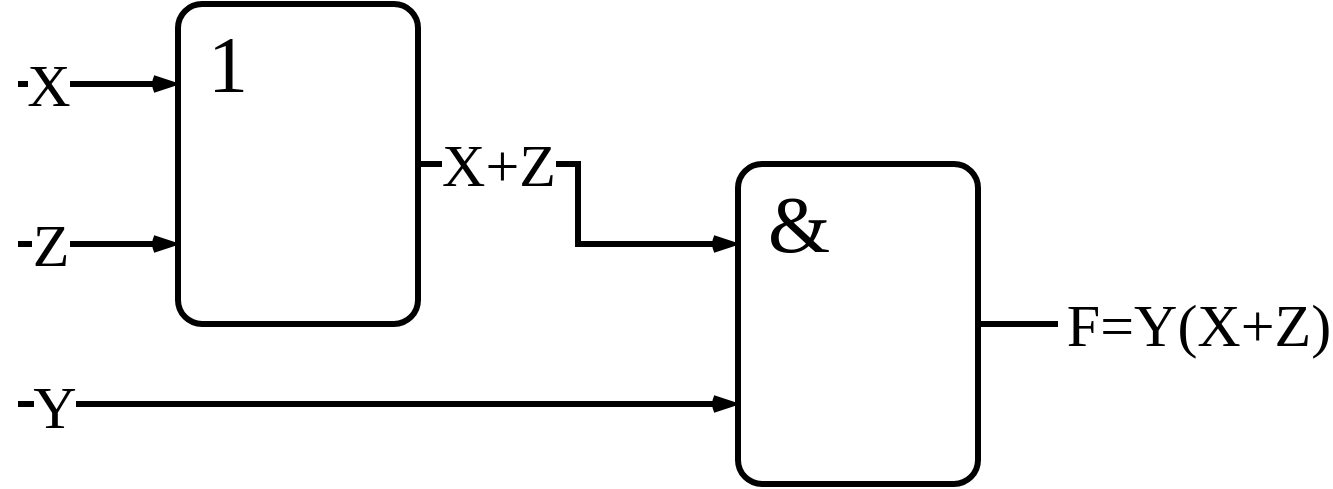 <mxfile version="22.1.5" type="github" pages="3">
  <diagram name="Страница — 1" id="u4agEg5xnfZgHObEhbax">
    <mxGraphModel dx="574" dy="319" grid="1" gridSize="10" guides="1" tooltips="1" connect="1" arrows="1" fold="1" page="1" pageScale="1" pageWidth="1169" pageHeight="827" background="#ffffff" math="0" shadow="0">
      <root>
        <mxCell id="0" />
        <mxCell id="1" parent="0" />
        <mxCell id="-ZenL7ncnLnutEyHwC2--1" value="1" style="rounded=1;whiteSpace=wrap;html=1;fillColor=none;fontSize=40;horizontal=1;align=left;verticalAlign=top;spacingLeft=13;fontFamily=Iosevka;arcSize=10;strokeWidth=3;" vertex="1" parent="1">
          <mxGeometry x="360" y="280" width="120" height="160" as="geometry" />
        </mxCell>
        <mxCell id="-ZenL7ncnLnutEyHwC2--2" value="&amp;amp;" style="rounded=1;whiteSpace=wrap;html=1;fillColor=none;fontSize=40;horizontal=1;align=left;verticalAlign=top;spacingLeft=13;fontFamily=Iosevka;arcSize=10;strokeWidth=3;" vertex="1" parent="1">
          <mxGeometry x="640" y="360" width="120" height="160" as="geometry" />
        </mxCell>
        <mxCell id="-ZenL7ncnLnutEyHwC2--3" value="" style="endArrow=openThin;html=1;rounded=0;entryX=0;entryY=0.25;entryDx=0;entryDy=0;strokeWidth=3;endFill=0;" edge="1" parent="1" target="-ZenL7ncnLnutEyHwC2--1">
          <mxGeometry width="50" height="50" relative="1" as="geometry">
            <mxPoint x="280" y="320" as="sourcePoint" />
            <mxPoint x="295" y="348" as="targetPoint" />
          </mxGeometry>
        </mxCell>
        <mxCell id="-ZenL7ncnLnutEyHwC2--12" value="&lt;font face=&quot;Iosevka&quot; style=&quot;font-size: 30px;&quot;&gt;X&lt;/font&gt;" style="edgeLabel;html=1;align=center;verticalAlign=middle;resizable=0;points=[];fontSize=30;" vertex="1" connectable="0" parent="-ZenL7ncnLnutEyHwC2--3">
          <mxGeometry x="-0.625" relative="1" as="geometry">
            <mxPoint as="offset" />
          </mxGeometry>
        </mxCell>
        <mxCell id="-ZenL7ncnLnutEyHwC2--6" value="" style="endArrow=openThin;html=1;rounded=0;entryX=0;entryY=0.75;entryDx=0;entryDy=0;strokeWidth=3;endFill=0;" edge="1" parent="1" target="-ZenL7ncnLnutEyHwC2--1">
          <mxGeometry width="50" height="50" relative="1" as="geometry">
            <mxPoint x="280" y="400" as="sourcePoint" />
            <mxPoint x="355" y="428" as="targetPoint" />
          </mxGeometry>
        </mxCell>
        <mxCell id="-ZenL7ncnLnutEyHwC2--13" value="Z" style="edgeLabel;html=1;align=center;verticalAlign=middle;resizable=0;points=[];fontSize=30;fontFamily=Iosevka;" vertex="1" connectable="0" parent="-ZenL7ncnLnutEyHwC2--6">
          <mxGeometry x="-0.617" relative="1" as="geometry">
            <mxPoint as="offset" />
          </mxGeometry>
        </mxCell>
        <mxCell id="-ZenL7ncnLnutEyHwC2--11" value="" style="endArrow=none;html=1;rounded=0;exitX=1;exitY=0.5;exitDx=0;exitDy=0;strokeWidth=3;" edge="1" parent="1" source="-ZenL7ncnLnutEyHwC2--2">
          <mxGeometry width="50" height="50" relative="1" as="geometry">
            <mxPoint x="635" y="488" as="sourcePoint" />
            <mxPoint x="800" y="440" as="targetPoint" />
          </mxGeometry>
        </mxCell>
        <mxCell id="-ZenL7ncnLnutEyHwC2--16" value="F=Y(X+Z)" style="edgeLabel;html=1;align=center;verticalAlign=middle;resizable=0;points=[];fontSize=30;fontFamily=Iosevka;" vertex="1" connectable="0" parent="-ZenL7ncnLnutEyHwC2--11">
          <mxGeometry x="-0.343" relative="1" as="geometry">
            <mxPoint x="97" as="offset" />
          </mxGeometry>
        </mxCell>
        <mxCell id="-ZenL7ncnLnutEyHwC2--17" value="" style="endArrow=openThin;html=1;rounded=0;entryX=0;entryY=0.75;entryDx=0;entryDy=0;strokeWidth=3;endFill=0;" edge="1" parent="1" target="-ZenL7ncnLnutEyHwC2--2">
          <mxGeometry width="50" height="50" relative="1" as="geometry">
            <mxPoint x="280" y="480" as="sourcePoint" />
            <mxPoint x="500" y="424" as="targetPoint" />
          </mxGeometry>
        </mxCell>
        <mxCell id="-ZenL7ncnLnutEyHwC2--18" value="Y" style="edgeLabel;html=1;align=center;verticalAlign=middle;resizable=0;points=[];fontSize=30;fontFamily=Iosevka;" vertex="1" connectable="0" parent="-ZenL7ncnLnutEyHwC2--17">
          <mxGeometry x="-0.9" y="-1" relative="1" as="geometry">
            <mxPoint as="offset" />
          </mxGeometry>
        </mxCell>
        <mxCell id="-ZenL7ncnLnutEyHwC2--19" value="" style="endArrow=openThin;html=1;rounded=0;exitX=1;exitY=0.5;exitDx=0;exitDy=0;entryX=0;entryY=0.25;entryDx=0;entryDy=0;strokeWidth=3;endFill=0;edgeStyle=orthogonalEdgeStyle;" edge="1" parent="1" source="-ZenL7ncnLnutEyHwC2--1" target="-ZenL7ncnLnutEyHwC2--2">
          <mxGeometry width="50" height="50" relative="1" as="geometry">
            <mxPoint x="640" y="494" as="sourcePoint" />
            <mxPoint x="690" y="444" as="targetPoint" />
          </mxGeometry>
        </mxCell>
        <mxCell id="-ZenL7ncnLnutEyHwC2--20" value="X+Z" style="edgeLabel;html=1;align=center;verticalAlign=middle;resizable=0;points=[];fontSize=30;fontFamily=Iosevka;" vertex="1" connectable="0" parent="-ZenL7ncnLnutEyHwC2--19">
          <mxGeometry x="-0.816" relative="1" as="geometry">
            <mxPoint x="21" as="offset" />
          </mxGeometry>
        </mxCell>
      </root>
    </mxGraphModel>
  </diagram>
  <diagram id="PHDYUOtjWmfoZTO7T-LM" name="Страница — 2">
    <mxGraphModel dx="1247" dy="694" grid="1" gridSize="10" guides="1" tooltips="1" connect="1" arrows="1" fold="1" page="1" pageScale="1" pageWidth="1169" pageHeight="827" background="#ffffff" math="0" shadow="0">
      <root>
        <mxCell id="0" />
        <mxCell id="1" parent="0" />
        <mxCell id="AP0sYMEIv1iMGRiDuKkm-1" value="1" style="rounded=1;whiteSpace=wrap;html=1;fillColor=none;fontSize=40;horizontal=1;align=left;verticalAlign=top;spacingLeft=13;fontFamily=Iosevka;arcSize=10;strokeWidth=3;" vertex="1" parent="1">
          <mxGeometry x="360" y="280" width="120" height="160" as="geometry" />
        </mxCell>
        <mxCell id="AP0sYMEIv1iMGRiDuKkm-2" value="1" style="rounded=1;whiteSpace=wrap;html=1;fillColor=none;fontSize=40;horizontal=1;align=left;verticalAlign=top;spacingLeft=13;fontFamily=Iosevka;arcSize=10;strokeWidth=3;" vertex="1" parent="1">
          <mxGeometry x="640" y="380" width="120" height="160" as="geometry" />
        </mxCell>
        <mxCell id="AP0sYMEIv1iMGRiDuKkm-3" value="" style="endArrow=openThin;html=1;rounded=0;entryX=0;entryY=0.25;entryDx=0;entryDy=0;strokeWidth=3;endFill=0;" edge="1" parent="1" target="AP0sYMEIv1iMGRiDuKkm-1">
          <mxGeometry width="50" height="50" relative="1" as="geometry">
            <mxPoint x="280" y="320" as="sourcePoint" />
            <mxPoint x="285" y="334" as="targetPoint" />
          </mxGeometry>
        </mxCell>
        <mxCell id="AP0sYMEIv1iMGRiDuKkm-4" value="&lt;font face=&quot;Iosevka&quot; style=&quot;font-size: 30px;&quot;&gt;X&lt;/font&gt;" style="edgeLabel;html=1;align=center;verticalAlign=middle;resizable=0;points=[];fontSize=30;" vertex="1" connectable="0" parent="AP0sYMEIv1iMGRiDuKkm-3">
          <mxGeometry x="-0.625" relative="1" as="geometry">
            <mxPoint as="offset" />
          </mxGeometry>
        </mxCell>
        <mxCell id="AP0sYMEIv1iMGRiDuKkm-5" value="" style="endArrow=openThin;html=1;rounded=0;entryX=0;entryY=0.75;entryDx=0;entryDy=0;strokeWidth=3;endFill=0;" edge="1" parent="1" target="AP0sYMEIv1iMGRiDuKkm-1">
          <mxGeometry width="50" height="50" relative="1" as="geometry">
            <mxPoint x="280" y="400" as="sourcePoint" />
            <mxPoint x="345" y="414" as="targetPoint" />
          </mxGeometry>
        </mxCell>
        <mxCell id="AP0sYMEIv1iMGRiDuKkm-6" value="Z" style="edgeLabel;html=1;align=center;verticalAlign=middle;resizable=0;points=[];fontSize=30;fontFamily=Iosevka;" vertex="1" connectable="0" parent="AP0sYMEIv1iMGRiDuKkm-5">
          <mxGeometry x="-0.617" relative="1" as="geometry">
            <mxPoint as="offset" />
          </mxGeometry>
        </mxCell>
        <mxCell id="AP0sYMEIv1iMGRiDuKkm-7" value="" style="endArrow=none;html=1;rounded=0;exitX=1;exitY=0.5;exitDx=0;exitDy=0;strokeWidth=3;align=left;" edge="1" parent="1" source="AP0sYMEIv1iMGRiDuKkm-15">
          <mxGeometry width="50" height="50" relative="1" as="geometry">
            <mxPoint x="625" y="474" as="sourcePoint" />
            <mxPoint x="800" y="460" as="targetPoint" />
          </mxGeometry>
        </mxCell>
        <mxCell id="AP0sYMEIv1iMGRiDuKkm-8" value="F=Y+(X+Z)=&lt;br&gt;&lt;div style=&quot;text-align: left;&quot;&gt;=Y(X+Z)=&lt;/div&gt;&lt;div style=&quot;text-align: left;&quot;&gt;=Y(X+Z)&lt;br&gt;&lt;/div&gt;" style="edgeLabel;html=1;align=center;verticalAlign=middle;resizable=0;points=[];fontSize=30;fontFamily=Iosevka;labelBorderColor=none;" vertex="1" connectable="0" parent="AP0sYMEIv1iMGRiDuKkm-7">
          <mxGeometry x="-0.343" relative="1" as="geometry">
            <mxPoint x="110" as="offset" />
          </mxGeometry>
        </mxCell>
        <mxCell id="AP0sYMEIv1iMGRiDuKkm-11" value="" style="endArrow=openThin;html=1;rounded=0;entryX=0;entryY=0.25;entryDx=0;entryDy=0;strokeWidth=3;endFill=0;startArrow=none;startFill=0;exitX=1;exitY=0.5;exitDx=0;exitDy=0;edgeStyle=orthogonalEdgeStyle;" edge="1" parent="1" source="AP0sYMEIv1iMGRiDuKkm-13" target="AP0sYMEIv1iMGRiDuKkm-2">
          <mxGeometry width="50" height="50" relative="1" as="geometry">
            <mxPoint x="500" y="390" as="sourcePoint" />
            <mxPoint x="680" y="430" as="targetPoint" />
            <Array as="points">
              <mxPoint x="560" y="360" />
              <mxPoint x="560" y="420" />
            </Array>
          </mxGeometry>
        </mxCell>
        <mxCell id="AP0sYMEIv1iMGRiDuKkm-12" value="X+Z" style="edgeLabel;html=1;align=center;verticalAlign=middle;resizable=0;points=[];fontSize=30;fontFamily=Iosevka;" vertex="1" connectable="0" parent="AP0sYMEIv1iMGRiDuKkm-11">
          <mxGeometry x="-0.816" relative="1" as="geometry">
            <mxPoint x="13" as="offset" />
          </mxGeometry>
        </mxCell>
        <mxCell id="AP0sYMEIv1iMGRiDuKkm-13" value="" style="ellipse;whiteSpace=wrap;html=1;fillColor=default;strokeWidth=3;" vertex="1" parent="1">
          <mxGeometry x="470" y="350" width="20" height="20" as="geometry" />
        </mxCell>
        <mxCell id="AP0sYMEIv1iMGRiDuKkm-14" value="" style="endArrow=none;html=1;rounded=0;strokeWidth=2;" edge="1" parent="1">
          <mxGeometry width="50" height="50" relative="1" as="geometry">
            <mxPoint x="496" y="344" as="sourcePoint" />
            <mxPoint x="546" y="344" as="targetPoint" />
          </mxGeometry>
        </mxCell>
        <mxCell id="AP0sYMEIv1iMGRiDuKkm-15" value="" style="ellipse;whiteSpace=wrap;html=1;fillColor=default;strokeWidth=3;" vertex="1" parent="1">
          <mxGeometry x="750" y="450" width="20" height="20" as="geometry" />
        </mxCell>
        <mxCell id="AP0sYMEIv1iMGRiDuKkm-16" value="1" style="rounded=1;whiteSpace=wrap;html=1;fillColor=none;fontSize=40;horizontal=1;align=left;verticalAlign=top;spacingLeft=13;fontFamily=Iosevka;arcSize=10;strokeWidth=3;" vertex="1" parent="1">
          <mxGeometry x="360" y="480" width="120" height="160" as="geometry" />
        </mxCell>
        <mxCell id="AP0sYMEIv1iMGRiDuKkm-17" value="" style="endArrow=openThin;html=1;rounded=0;endFill=0;strokeWidth=3;entryX=0;entryY=0.75;entryDx=0;entryDy=0;exitX=1;exitY=0.5;exitDx=0;exitDy=0;edgeStyle=orthogonalEdgeStyle;" edge="1" parent="1" source="9670Kl80qQMGH1N9vQiu-1" target="AP0sYMEIv1iMGRiDuKkm-2">
          <mxGeometry width="50" height="50" relative="1" as="geometry">
            <mxPoint x="460" y="610" as="sourcePoint" />
            <mxPoint x="510" y="560" as="targetPoint" />
            <Array as="points">
              <mxPoint x="560" y="560" />
              <mxPoint x="560" y="500" />
            </Array>
          </mxGeometry>
        </mxCell>
        <mxCell id="9670Kl80qQMGH1N9vQiu-3" value="Y" style="edgeLabel;html=1;align=center;verticalAlign=middle;resizable=0;points=[];fontFamily=Iosevka;fontSize=30;" vertex="1" connectable="0" parent="AP0sYMEIv1iMGRiDuKkm-17">
          <mxGeometry x="-0.836" relative="1" as="geometry">
            <mxPoint as="offset" />
          </mxGeometry>
        </mxCell>
        <mxCell id="9670Kl80qQMGH1N9vQiu-1" value="" style="ellipse;whiteSpace=wrap;html=1;fillColor=default;strokeWidth=3;" vertex="1" parent="1">
          <mxGeometry x="470" y="550" width="20" height="20" as="geometry" />
        </mxCell>
        <mxCell id="9670Kl80qQMGH1N9vQiu-4" value="" style="endArrow=none;html=1;rounded=0;strokeWidth=2;" edge="1" parent="1">
          <mxGeometry width="50" height="50" relative="1" as="geometry">
            <mxPoint x="500" y="545" as="sourcePoint" />
            <mxPoint x="515" y="545" as="targetPoint" />
          </mxGeometry>
        </mxCell>
        <mxCell id="9670Kl80qQMGH1N9vQiu-5" value="" style="rounded=1;whiteSpace=wrap;html=1;strokeWidth=3;fillColor=none;arcSize=15;" vertex="1" parent="1">
          <mxGeometry x="340" y="530" width="20" height="60" as="geometry" />
        </mxCell>
        <mxCell id="9670Kl80qQMGH1N9vQiu-7" value="" style="endArrow=openThin;html=1;rounded=0;entryX=0;entryY=0.5;entryDx=0;entryDy=0;strokeWidth=3;endFill=0;" edge="1" parent="1" target="9670Kl80qQMGH1N9vQiu-5">
          <mxGeometry width="50" height="50" relative="1" as="geometry">
            <mxPoint x="280" y="560" as="sourcePoint" />
            <mxPoint x="340" y="559.76" as="targetPoint" />
          </mxGeometry>
        </mxCell>
        <mxCell id="9670Kl80qQMGH1N9vQiu-8" value="Y" style="edgeLabel;html=1;align=center;verticalAlign=middle;resizable=0;points=[];fontSize=30;fontFamily=Iosevka;" vertex="1" connectable="0" parent="9670Kl80qQMGH1N9vQiu-7">
          <mxGeometry x="-0.617" relative="1" as="geometry">
            <mxPoint x="6" y="1" as="offset" />
          </mxGeometry>
        </mxCell>
        <mxCell id="ArufStQh600NEpThTAD1-1" value="" style="endArrow=none;html=1;rounded=0;strokeWidth=2;" edge="1" parent="1">
          <mxGeometry width="50" height="50" relative="1" as="geometry">
            <mxPoint x="891" y="410" as="sourcePoint" />
            <mxPoint x="941" y="410" as="targetPoint" />
          </mxGeometry>
        </mxCell>
        <mxCell id="ArufStQh600NEpThTAD1-2" value="" style="endArrow=none;html=1;rounded=0;strokeWidth=2;" edge="1" parent="1">
          <mxGeometry width="50" height="50" relative="1" as="geometry">
            <mxPoint x="838" y="410" as="sourcePoint" />
            <mxPoint x="853" y="410" as="targetPoint" />
          </mxGeometry>
        </mxCell>
        <mxCell id="ArufStQh600NEpThTAD1-3" value="" style="endArrow=none;html=1;rounded=0;strokeWidth=2;" edge="1" parent="1">
          <mxGeometry width="50" height="50" relative="1" as="geometry">
            <mxPoint x="838" y="405" as="sourcePoint" />
            <mxPoint x="960" y="405" as="targetPoint" />
          </mxGeometry>
        </mxCell>
        <mxCell id="ArufStQh600NEpThTAD1-4" value="" style="endArrow=none;html=1;rounded=0;strokeWidth=2;" edge="1" parent="1">
          <mxGeometry width="50" height="50" relative="1" as="geometry">
            <mxPoint x="856" y="446" as="sourcePoint" />
            <mxPoint x="906" y="446" as="targetPoint" />
          </mxGeometry>
        </mxCell>
        <mxCell id="ArufStQh600NEpThTAD1-5" value="" style="endArrow=none;html=1;rounded=0;strokeWidth=2;" edge="1" parent="1">
          <mxGeometry width="50" height="50" relative="1" as="geometry">
            <mxPoint x="856" y="442" as="sourcePoint" />
            <mxPoint x="906" y="442" as="targetPoint" />
          </mxGeometry>
        </mxCell>
        <mxCell id="ArufStQh600NEpThTAD1-6" value="" style="endArrow=none;html=1;rounded=0;strokeWidth=2;" edge="1" parent="1">
          <mxGeometry width="50" height="50" relative="1" as="geometry">
            <mxPoint x="820" y="446" as="sourcePoint" />
            <mxPoint x="835" y="446" as="targetPoint" />
          </mxGeometry>
        </mxCell>
        <mxCell id="ArufStQh600NEpThTAD1-7" value="" style="endArrow=none;html=1;rounded=0;strokeWidth=2;" edge="1" parent="1">
          <mxGeometry width="50" height="50" relative="1" as="geometry">
            <mxPoint x="820" y="442" as="sourcePoint" />
            <mxPoint x="835" y="442" as="targetPoint" />
          </mxGeometry>
        </mxCell>
      </root>
    </mxGraphModel>
  </diagram>
  <diagram id="aeh2Gz6ugUqvvv17CmuQ" name="Страница — 3">
    <mxGraphModel dx="989" dy="550" grid="1" gridSize="10" guides="1" tooltips="1" connect="1" arrows="1" fold="1" page="1" pageScale="1" pageWidth="1169" pageHeight="827" background="#ffffff" math="0" shadow="0">
      <root>
        <mxCell id="0" />
        <mxCell id="1" parent="0" />
        <mxCell id="0s4FJyO7xhKglbtbO9dm-1" value="&amp;amp;" style="rounded=1;whiteSpace=wrap;html=1;fillColor=none;fontSize=40;horizontal=1;align=left;verticalAlign=top;spacingLeft=13;fontFamily=Iosevka;arcSize=10;strokeWidth=3;" vertex="1" parent="1">
          <mxGeometry x="360" y="280" width="120" height="160" as="geometry" />
        </mxCell>
        <mxCell id="0s4FJyO7xhKglbtbO9dm-2" value="&amp;amp;" style="rounded=1;whiteSpace=wrap;html=1;fillColor=none;fontSize=40;horizontal=1;align=left;verticalAlign=top;spacingLeft=13;fontFamily=Iosevka;arcSize=10;strokeWidth=3;" vertex="1" parent="1">
          <mxGeometry x="640" y="380" width="120" height="160" as="geometry" />
        </mxCell>
        <mxCell id="0s4FJyO7xhKglbtbO9dm-3" value="" style="endArrow=openThin;html=1;rounded=0;entryX=0;entryY=0.25;entryDx=0;entryDy=0;strokeWidth=3;endFill=0;" edge="1" parent="1" target="0s4FJyO7xhKglbtbO9dm-1">
          <mxGeometry width="50" height="50" relative="1" as="geometry">
            <mxPoint x="240" y="320" as="sourcePoint" />
            <mxPoint x="285" y="334" as="targetPoint" />
          </mxGeometry>
        </mxCell>
        <mxCell id="0s4FJyO7xhKglbtbO9dm-4" value="&lt;font face=&quot;Iosevka&quot; style=&quot;font-size: 30px;&quot;&gt;X&lt;/font&gt;" style="edgeLabel;html=1;align=center;verticalAlign=middle;resizable=0;points=[];fontSize=30;" vertex="1" connectable="0" parent="0s4FJyO7xhKglbtbO9dm-3">
          <mxGeometry x="-0.625" relative="1" as="geometry">
            <mxPoint x="-4" y="-1" as="offset" />
          </mxGeometry>
        </mxCell>
        <mxCell id="0s4FJyO7xhKglbtbO9dm-7" value="" style="endArrow=none;html=1;rounded=0;exitX=1;exitY=0.5;exitDx=0;exitDy=0;strokeWidth=3;align=left;" edge="1" parent="1" source="0s4FJyO7xhKglbtbO9dm-13">
          <mxGeometry width="50" height="50" relative="1" as="geometry">
            <mxPoint x="625" y="474" as="sourcePoint" />
            <mxPoint x="800" y="460" as="targetPoint" />
          </mxGeometry>
        </mxCell>
        <mxCell id="0s4FJyO7xhKglbtbO9dm-8" value="F=YX*YZ=YX+YZ=&lt;br&gt;=YX+YZ=Y(X+Z)" style="edgeLabel;html=1;align=center;verticalAlign=middle;resizable=0;points=[];fontSize=30;fontFamily=Iosevka;labelBorderColor=none;" vertex="1" connectable="0" parent="0s4FJyO7xhKglbtbO9dm-7">
          <mxGeometry x="-0.343" relative="1" as="geometry">
            <mxPoint x="140" as="offset" />
          </mxGeometry>
        </mxCell>
        <mxCell id="0s4FJyO7xhKglbtbO9dm-9" value="" style="endArrow=openThin;html=1;rounded=0;entryX=0;entryY=0.25;entryDx=0;entryDy=0;strokeWidth=3;endFill=0;startArrow=none;startFill=0;exitX=1;exitY=0.5;exitDx=0;exitDy=0;edgeStyle=orthogonalEdgeStyle;" edge="1" parent="1" source="0s4FJyO7xhKglbtbO9dm-11" target="0s4FJyO7xhKglbtbO9dm-2">
          <mxGeometry width="50" height="50" relative="1" as="geometry">
            <mxPoint x="500" y="390" as="sourcePoint" />
            <mxPoint x="680" y="430" as="targetPoint" />
            <Array as="points">
              <mxPoint x="560" y="360" />
              <mxPoint x="560" y="420" />
            </Array>
          </mxGeometry>
        </mxCell>
        <mxCell id="0s4FJyO7xhKglbtbO9dm-10" value="YX" style="edgeLabel;html=1;align=center;verticalAlign=middle;resizable=0;points=[];fontSize=30;fontFamily=Iosevka;" vertex="1" connectable="0" parent="0s4FJyO7xhKglbtbO9dm-9">
          <mxGeometry x="-0.816" relative="1" as="geometry">
            <mxPoint x="8" as="offset" />
          </mxGeometry>
        </mxCell>
        <mxCell id="0s4FJyO7xhKglbtbO9dm-11" value="" style="ellipse;whiteSpace=wrap;html=1;fillColor=default;strokeWidth=3;" vertex="1" parent="1">
          <mxGeometry x="470" y="350" width="20" height="20" as="geometry" />
        </mxCell>
        <mxCell id="0s4FJyO7xhKglbtbO9dm-12" value="" style="endArrow=none;html=1;rounded=0;strokeWidth=2;" edge="1" parent="1">
          <mxGeometry width="50" height="50" relative="1" as="geometry">
            <mxPoint x="501" y="346" as="sourcePoint" />
            <mxPoint x="534" y="346" as="targetPoint" />
          </mxGeometry>
        </mxCell>
        <mxCell id="0s4FJyO7xhKglbtbO9dm-13" value="" style="ellipse;whiteSpace=wrap;html=1;fillColor=default;strokeWidth=3;" vertex="1" parent="1">
          <mxGeometry x="750" y="450" width="20" height="20" as="geometry" />
        </mxCell>
        <mxCell id="0s4FJyO7xhKglbtbO9dm-14" value="&amp;amp;" style="rounded=1;whiteSpace=wrap;html=1;fillColor=none;fontSize=40;horizontal=1;align=left;verticalAlign=top;spacingLeft=13;fontFamily=Iosevka;arcSize=10;strokeWidth=3;" vertex="1" parent="1">
          <mxGeometry x="360" y="480" width="120" height="160" as="geometry" />
        </mxCell>
        <mxCell id="0s4FJyO7xhKglbtbO9dm-15" value="" style="endArrow=openThin;html=1;rounded=0;endFill=0;strokeWidth=3;entryX=0;entryY=0.75;entryDx=0;entryDy=0;exitX=1;exitY=0.5;exitDx=0;exitDy=0;edgeStyle=orthogonalEdgeStyle;" edge="1" parent="1" source="0s4FJyO7xhKglbtbO9dm-17" target="0s4FJyO7xhKglbtbO9dm-2">
          <mxGeometry width="50" height="50" relative="1" as="geometry">
            <mxPoint x="460" y="610" as="sourcePoint" />
            <mxPoint x="510" y="560" as="targetPoint" />
            <Array as="points">
              <mxPoint x="560" y="560" />
              <mxPoint x="560" y="500" />
            </Array>
          </mxGeometry>
        </mxCell>
        <mxCell id="0s4FJyO7xhKglbtbO9dm-16" value="YZ" style="edgeLabel;html=1;align=center;verticalAlign=middle;resizable=0;points=[];fontFamily=Iosevka;fontSize=30;" vertex="1" connectable="0" parent="0s4FJyO7xhKglbtbO9dm-15">
          <mxGeometry x="-0.836" relative="1" as="geometry">
            <mxPoint x="11" as="offset" />
          </mxGeometry>
        </mxCell>
        <mxCell id="0s4FJyO7xhKglbtbO9dm-17" value="" style="ellipse;whiteSpace=wrap;html=1;fillColor=default;strokeWidth=3;" vertex="1" parent="1">
          <mxGeometry x="470" y="550" width="20" height="20" as="geometry" />
        </mxCell>
        <mxCell id="0s4FJyO7xhKglbtbO9dm-18" value="" style="endArrow=none;html=1;rounded=0;strokeWidth=2;" edge="1" parent="1">
          <mxGeometry width="50" height="50" relative="1" as="geometry">
            <mxPoint x="502" y="546" as="sourcePoint" />
            <mxPoint x="534" y="546" as="targetPoint" />
          </mxGeometry>
        </mxCell>
        <mxCell id="0s4FJyO7xhKglbtbO9dm-29" value="" style="endArrow=openThin;html=1;rounded=0;entryX=0;entryY=0.75;entryDx=0;entryDy=0;exitX=0;exitY=0.25;exitDx=0;exitDy=0;startArrow=openThin;startFill=0;endFill=0;strokeWidth=3;" edge="1" parent="1" source="0s4FJyO7xhKglbtbO9dm-14" target="0s4FJyO7xhKglbtbO9dm-1">
          <mxGeometry width="50" height="50" relative="1" as="geometry">
            <mxPoint x="490" y="510" as="sourcePoint" />
            <mxPoint x="540" y="460" as="targetPoint" />
            <Array as="points">
              <mxPoint x="320" y="520" />
              <mxPoint x="320" y="400" />
            </Array>
          </mxGeometry>
        </mxCell>
        <mxCell id="0s4FJyO7xhKglbtbO9dm-30" value="" style="endArrow=openThin;html=1;rounded=0;entryX=0;entryY=0.75;entryDx=0;entryDy=0;endFill=0;strokeWidth=3;" edge="1" parent="1" target="0s4FJyO7xhKglbtbO9dm-14">
          <mxGeometry width="50" height="50" relative="1" as="geometry">
            <mxPoint x="240" y="600" as="sourcePoint" />
            <mxPoint x="310" y="560" as="targetPoint" />
          </mxGeometry>
        </mxCell>
        <mxCell id="0s4FJyO7xhKglbtbO9dm-33" value="Z" style="edgeLabel;html=1;align=center;verticalAlign=middle;resizable=0;points=[];fontSize=30;fontFamily=Iosevka;" vertex="1" connectable="0" parent="0s4FJyO7xhKglbtbO9dm-30">
          <mxGeometry x="-0.755" relative="1" as="geometry">
            <mxPoint x="4" y="-1" as="offset" />
          </mxGeometry>
        </mxCell>
        <mxCell id="0s4FJyO7xhKglbtbO9dm-31" value="" style="endArrow=none;html=1;rounded=0;endFill=0;strokeWidth=3;" edge="1" parent="1">
          <mxGeometry width="50" height="50" relative="1" as="geometry">
            <mxPoint x="240" y="460" as="sourcePoint" />
            <mxPoint x="320" y="460" as="targetPoint" />
          </mxGeometry>
        </mxCell>
        <mxCell id="0s4FJyO7xhKglbtbO9dm-32" value="Y" style="edgeLabel;html=1;align=center;verticalAlign=middle;resizable=0;points=[];fontSize=30;fontFamily=Iosevka;" vertex="1" connectable="0" parent="0s4FJyO7xhKglbtbO9dm-31">
          <mxGeometry x="-0.561" y="-1" relative="1" as="geometry">
            <mxPoint as="offset" />
          </mxGeometry>
        </mxCell>
        <mxCell id="Th2bBFFkCxg_y454JKKX-1" value="" style="endArrow=none;html=1;rounded=0;strokeWidth=2;" edge="1" parent="1">
          <mxGeometry width="50" height="50" relative="1" as="geometry">
            <mxPoint x="832" y="427" as="sourcePoint" />
            <mxPoint x="865" y="427" as="targetPoint" />
          </mxGeometry>
        </mxCell>
        <mxCell id="Th2bBFFkCxg_y454JKKX-2" value="" style="endArrow=none;html=1;rounded=0;strokeWidth=2;" edge="1" parent="1">
          <mxGeometry width="50" height="50" relative="1" as="geometry">
            <mxPoint x="886" y="427" as="sourcePoint" />
            <mxPoint x="919" y="427" as="targetPoint" />
          </mxGeometry>
        </mxCell>
        <mxCell id="Th2bBFFkCxg_y454JKKX-3" value="" style="endArrow=none;html=1;rounded=0;strokeWidth=2;" edge="1" parent="1">
          <mxGeometry width="50" height="50" relative="1" as="geometry">
            <mxPoint x="940" y="427" as="sourcePoint" />
            <mxPoint x="973" y="427" as="targetPoint" />
          </mxGeometry>
        </mxCell>
        <mxCell id="Th2bBFFkCxg_y454JKKX-4" value="" style="endArrow=none;html=1;rounded=0;strokeWidth=2;" edge="1" parent="1">
          <mxGeometry width="50" height="50" relative="1" as="geometry">
            <mxPoint x="994" y="427" as="sourcePoint" />
            <mxPoint x="1027" y="427" as="targetPoint" />
          </mxGeometry>
        </mxCell>
        <mxCell id="Th2bBFFkCxg_y454JKKX-5" value="" style="endArrow=none;html=1;rounded=0;strokeWidth=2;" edge="1" parent="1">
          <mxGeometry width="50" height="50" relative="1" as="geometry">
            <mxPoint x="832" y="423" as="sourcePoint" />
            <mxPoint x="919" y="423" as="targetPoint" />
          </mxGeometry>
        </mxCell>
        <mxCell id="Th2bBFFkCxg_y454JKKX-6" value="" style="endArrow=none;html=1;rounded=0;strokeWidth=2;" edge="1" parent="1">
          <mxGeometry width="50" height="50" relative="1" as="geometry">
            <mxPoint x="940" y="423" as="sourcePoint" />
            <mxPoint x="973" y="423" as="targetPoint" />
          </mxGeometry>
        </mxCell>
        <mxCell id="Th2bBFFkCxg_y454JKKX-7" value="" style="endArrow=none;html=1;rounded=0;strokeWidth=2;" edge="1" parent="1">
          <mxGeometry width="50" height="50" relative="1" as="geometry">
            <mxPoint x="994" y="423" as="sourcePoint" />
            <mxPoint x="1027" y="423" as="targetPoint" />
          </mxGeometry>
        </mxCell>
      </root>
    </mxGraphModel>
  </diagram>
</mxfile>

